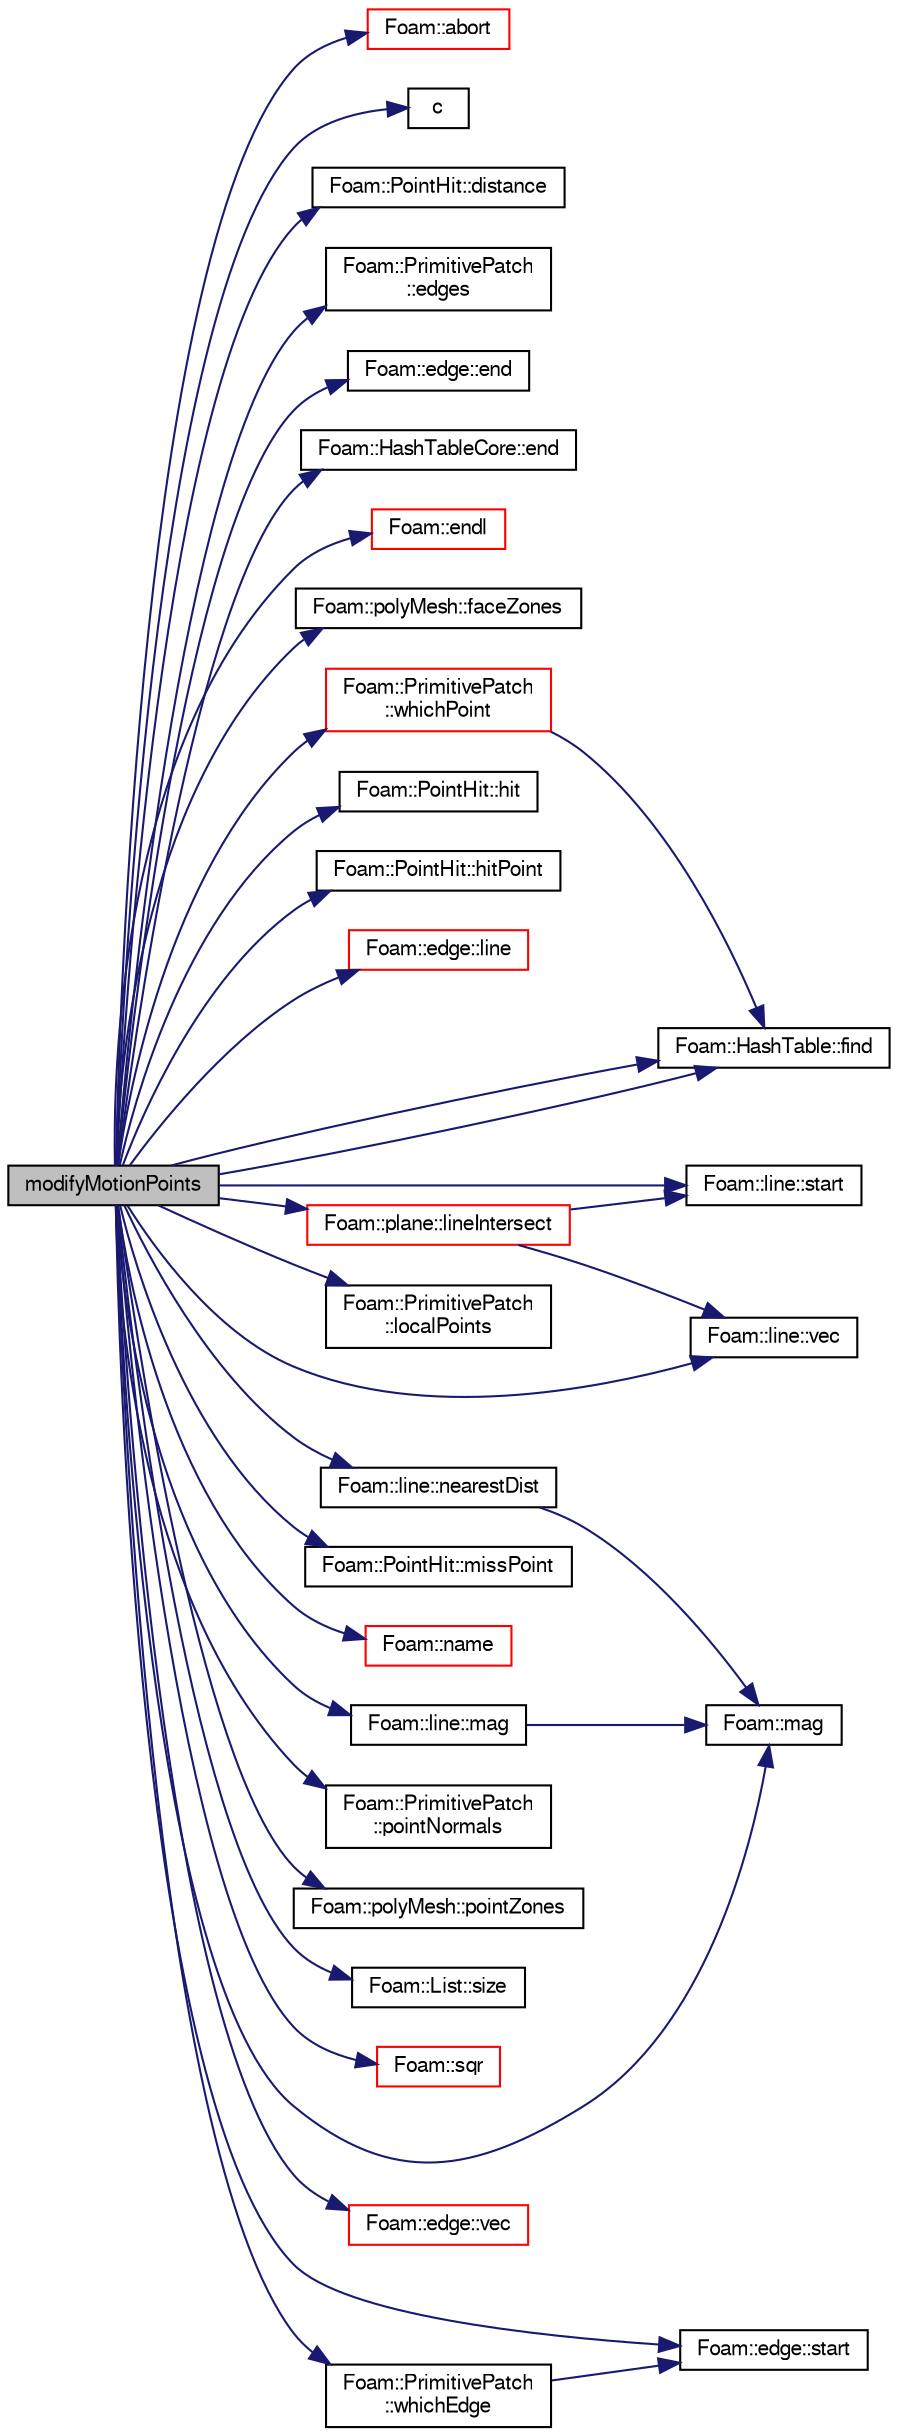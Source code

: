 digraph "modifyMotionPoints"
{
  bgcolor="transparent";
  edge [fontname="FreeSans",fontsize="10",labelfontname="FreeSans",labelfontsize="10"];
  node [fontname="FreeSans",fontsize="10",shape=record];
  rankdir="LR";
  Node1 [label="modifyMotionPoints",height=0.2,width=0.4,color="black", fillcolor="grey75", style="filled" fontcolor="black"];
  Node1 -> Node2 [color="midnightblue",fontsize="10",style="solid",fontname="FreeSans"];
  Node2 [label="Foam::abort",height=0.2,width=0.4,color="red",URL="$a10237.html#a447107a607d03e417307c203fa5fb44b"];
  Node1 -> Node3 [color="midnightblue",fontsize="10",style="solid",fontname="FreeSans"];
  Node3 [label="c",height=0.2,width=0.4,color="black",URL="$a02962.html#a8dab7e96d4b85810ba0c8217fad6f741"];
  Node1 -> Node4 [color="midnightblue",fontsize="10",style="solid",fontname="FreeSans"];
  Node4 [label="Foam::PointHit::distance",height=0.2,width=0.4,color="black",URL="$a01827.html#a6fc60097ee4a2ef28aa08c9d11269046",tooltip="Return distance to hit. "];
  Node1 -> Node5 [color="midnightblue",fontsize="10",style="solid",fontname="FreeSans"];
  Node5 [label="Foam::PrimitivePatch\l::edges",height=0.2,width=0.4,color="black",URL="$a01914.html#aae82d34fe433288eb6b1f9dea53675c8",tooltip="Return list of edges, address into LOCAL point list. "];
  Node1 -> Node6 [color="midnightblue",fontsize="10",style="solid",fontname="FreeSans"];
  Node6 [label="Foam::edge::end",height=0.2,width=0.4,color="black",URL="$a00590.html#a8ed0e876210c2c116b5694307a830518",tooltip="Return end vertex label. "];
  Node1 -> Node7 [color="midnightblue",fontsize="10",style="solid",fontname="FreeSans"];
  Node7 [label="Foam::HashTableCore::end",height=0.2,width=0.4,color="black",URL="$a00960.html#a540580a296c0ff351686ceb4f27b6fe6",tooltip="iteratorEnd set to beyond the end of any HashTable "];
  Node1 -> Node8 [color="midnightblue",fontsize="10",style="solid",fontname="FreeSans"];
  Node8 [label="Foam::endl",height=0.2,width=0.4,color="red",URL="$a10237.html#a2db8fe02a0d3909e9351bb4275b23ce4",tooltip="Add newline and flush stream. "];
  Node1 -> Node9 [color="midnightblue",fontsize="10",style="solid",fontname="FreeSans"];
  Node9 [label="Foam::polyMesh::faceZones",height=0.2,width=0.4,color="black",URL="$a01861.html#aa3b2dc268f43cd7ca2d043febae4f0e6",tooltip="Return face zone mesh. "];
  Node1 -> Node10 [color="midnightblue",fontsize="10",style="solid",fontname="FreeSans"];
  Node10 [label="Foam::HashTable::find",height=0.2,width=0.4,color="black",URL="$a00959.html#a76b2c74ebd9f33fa9f76261b027ffc11",tooltip="Find and return an iterator set at the hashedEntry. "];
  Node1 -> Node10 [color="midnightblue",fontsize="10",style="solid",fontname="FreeSans"];
  Node1 -> Node11 [color="midnightblue",fontsize="10",style="solid",fontname="FreeSans"];
  Node11 [label="Foam::PointHit::hit",height=0.2,width=0.4,color="black",URL="$a01827.html#ad963d38a624b8bf8b37c210109dba03c",tooltip="Is there a hit. "];
  Node1 -> Node12 [color="midnightblue",fontsize="10",style="solid",fontname="FreeSans"];
  Node12 [label="Foam::PointHit::hitPoint",height=0.2,width=0.4,color="black",URL="$a01827.html#a0c448cd4b96e9ea9ba38c62c019a8bce",tooltip="Return hit point. "];
  Node1 -> Node13 [color="midnightblue",fontsize="10",style="solid",fontname="FreeSans"];
  Node13 [label="Foam::edge::line",height=0.2,width=0.4,color="red",URL="$a00590.html#aefea0e4a074dd0ba02419922ed063888",tooltip="Return edge line. "];
  Node1 -> Node14 [color="midnightblue",fontsize="10",style="solid",fontname="FreeSans"];
  Node14 [label="Foam::plane::lineIntersect",height=0.2,width=0.4,color="red",URL="$a01802.html#abdb8fa623314b95bcece87e9657447cd",tooltip="Return the cutting point between the plane and. "];
  Node14 -> Node15 [color="midnightblue",fontsize="10",style="solid",fontname="FreeSans"];
  Node15 [label="Foam::line::start",height=0.2,width=0.4,color="black",URL="$a01291.html#a064ea5f1013d2e9482fb85fa25b61501",tooltip="Return first vertex. "];
  Node14 -> Node16 [color="midnightblue",fontsize="10",style="solid",fontname="FreeSans"];
  Node16 [label="Foam::line::vec",height=0.2,width=0.4,color="black",URL="$a01291.html#a56e4dbad5276ec4daa922c1bb77a9072",tooltip="Return start-end vector. "];
  Node1 -> Node17 [color="midnightblue",fontsize="10",style="solid",fontname="FreeSans"];
  Node17 [label="Foam::PrimitivePatch\l::localPoints",height=0.2,width=0.4,color="black",URL="$a01914.html#a180aa335ba66b3224df33de8eb29b3bf",tooltip="Return pointField of points in patch. "];
  Node1 -> Node18 [color="midnightblue",fontsize="10",style="solid",fontname="FreeSans"];
  Node18 [label="Foam::line::mag",height=0.2,width=0.4,color="black",URL="$a01291.html#a3d026c3aee48e61452581e5633617d02",tooltip="Return scalar magnitude. "];
  Node18 -> Node19 [color="midnightblue",fontsize="10",style="solid",fontname="FreeSans"];
  Node19 [label="Foam::mag",height=0.2,width=0.4,color="black",URL="$a10237.html#a929da2a3fdcf3dacbbe0487d3a330dae"];
  Node1 -> Node19 [color="midnightblue",fontsize="10",style="solid",fontname="FreeSans"];
  Node1 -> Node20 [color="midnightblue",fontsize="10",style="solid",fontname="FreeSans"];
  Node20 [label="Foam::PointHit::missPoint",height=0.2,width=0.4,color="black",URL="$a01827.html#afd573313da8eac9d8e6c3064ba18ea8f",tooltip="Return miss point. "];
  Node1 -> Node21 [color="midnightblue",fontsize="10",style="solid",fontname="FreeSans"];
  Node21 [label="Foam::name",height=0.2,width=0.4,color="red",URL="$a10237.html#adcb0df2bd4953cb6bb390272d8263c3a",tooltip="Return a string representation of a complex. "];
  Node1 -> Node22 [color="midnightblue",fontsize="10",style="solid",fontname="FreeSans"];
  Node22 [label="Foam::line::nearestDist",height=0.2,width=0.4,color="black",URL="$a01291.html#a5793126218bf0f619549fc69390a1b51",tooltip="Return nearest distance to line from a given point. "];
  Node22 -> Node19 [color="midnightblue",fontsize="10",style="solid",fontname="FreeSans"];
  Node1 -> Node23 [color="midnightblue",fontsize="10",style="solid",fontname="FreeSans"];
  Node23 [label="Foam::PrimitivePatch\l::pointNormals",height=0.2,width=0.4,color="black",URL="$a01914.html#ac438ec8995eb9f8dfa5e4aefb5c929a0",tooltip="Return point normals for patch. "];
  Node1 -> Node24 [color="midnightblue",fontsize="10",style="solid",fontname="FreeSans"];
  Node24 [label="Foam::polyMesh::pointZones",height=0.2,width=0.4,color="black",URL="$a01861.html#ab7517d5048893d8d419f9b9bd047ce0f",tooltip="Return point zone mesh. "];
  Node1 -> Node25 [color="midnightblue",fontsize="10",style="solid",fontname="FreeSans"];
  Node25 [label="Foam::List::size",height=0.2,width=0.4,color="black",URL="$a01325.html#a8a5f6fa29bd4b500caf186f60245b384",tooltip="Override size to be inconsistent with allocated storage. "];
  Node1 -> Node26 [color="midnightblue",fontsize="10",style="solid",fontname="FreeSans"];
  Node26 [label="Foam::sqr",height=0.2,width=0.4,color="red",URL="$a10237.html#a277dc11c581d53826ab5090b08f3b17b"];
  Node1 -> Node27 [color="midnightblue",fontsize="10",style="solid",fontname="FreeSans"];
  Node27 [label="Foam::edge::start",height=0.2,width=0.4,color="black",URL="$a00590.html#a96b607a9a9baa575783b4af443ef613f",tooltip="Return start vertex label. "];
  Node1 -> Node15 [color="midnightblue",fontsize="10",style="solid",fontname="FreeSans"];
  Node1 -> Node28 [color="midnightblue",fontsize="10",style="solid",fontname="FreeSans"];
  Node28 [label="Foam::edge::vec",height=0.2,width=0.4,color="red",URL="$a00590.html#a9c85e25fb010469f9d04cd70d9250419",tooltip="Return the vector (end - start) "];
  Node1 -> Node16 [color="midnightblue",fontsize="10",style="solid",fontname="FreeSans"];
  Node1 -> Node29 [color="midnightblue",fontsize="10",style="solid",fontname="FreeSans"];
  Node29 [label="Foam::PrimitivePatch\l::whichEdge",height=0.2,width=0.4,color="black",URL="$a01914.html#a43c05b6b918486abe0ca3fcd4c074840",tooltip="Given an edge in local point labels, return its. "];
  Node29 -> Node27 [color="midnightblue",fontsize="10",style="solid",fontname="FreeSans"];
  Node1 -> Node30 [color="midnightblue",fontsize="10",style="solid",fontname="FreeSans"];
  Node30 [label="Foam::PrimitivePatch\l::whichPoint",height=0.2,width=0.4,color="red",URL="$a01914.html#a1fc8399ba159a7673478ac93eeb6e226",tooltip="Given a global point index, return the local point index. "];
  Node30 -> Node10 [color="midnightblue",fontsize="10",style="solid",fontname="FreeSans"];
}
